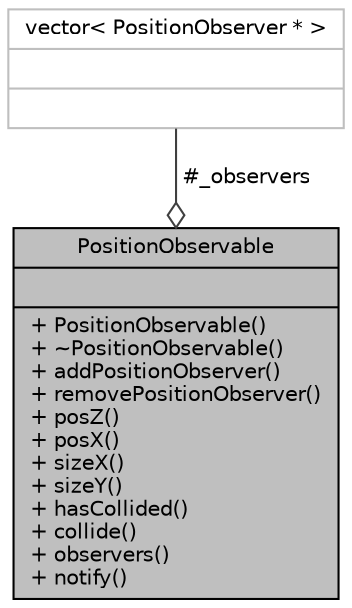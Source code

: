digraph "PositionObservable"
{
  bgcolor="transparent";
  edge [fontname="Helvetica",fontsize="10",labelfontname="Helvetica",labelfontsize="10"];
  node [fontname="Helvetica",fontsize="10",shape=record];
  Node2 [label="{PositionObservable\n||+ PositionObservable()\l+ ~PositionObservable()\l+ addPositionObserver()\l+ removePositionObserver()\l+ posZ()\l+ posX()\l+ sizeX()\l+ sizeY()\l+ hasCollided()\l+ collide()\l+ observers()\l+ notify()\l}",height=0.2,width=0.4,color="black", fillcolor="grey75", style="filled", fontcolor="black"];
  Node3 -> Node2 [color="grey25",fontsize="10",style="solid",label=" #_observers" ,arrowhead="odiamond",fontname="Helvetica"];
  Node3 [label="{vector\< PositionObserver * \>\n||}",height=0.2,width=0.4,color="grey75"];
}
